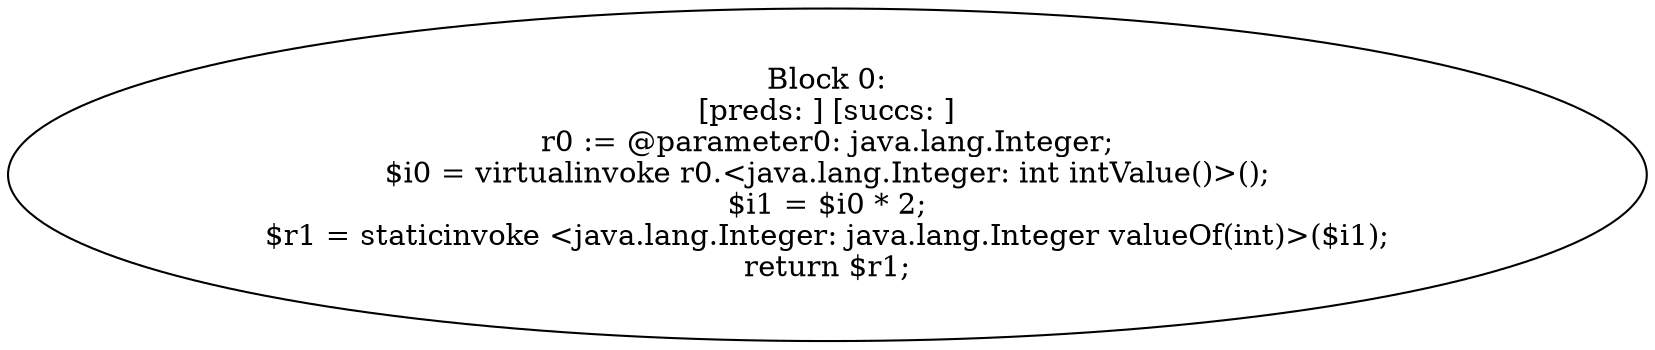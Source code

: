 digraph "unitGraph" {
    "Block 0:
[preds: ] [succs: ]
r0 := @parameter0: java.lang.Integer;
$i0 = virtualinvoke r0.<java.lang.Integer: int intValue()>();
$i1 = $i0 * 2;
$r1 = staticinvoke <java.lang.Integer: java.lang.Integer valueOf(int)>($i1);
return $r1;
"
}
